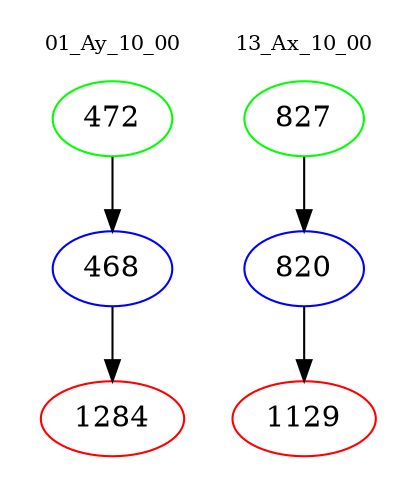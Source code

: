 digraph{
subgraph cluster_0 {
color = white
label = "01_Ay_10_00";
fontsize=10;
T0_472 [label="472", color="green"]
T0_472 -> T0_468 [color="black"]
T0_468 [label="468", color="blue"]
T0_468 -> T0_1284 [color="black"]
T0_1284 [label="1284", color="red"]
}
subgraph cluster_1 {
color = white
label = "13_Ax_10_00";
fontsize=10;
T1_827 [label="827", color="green"]
T1_827 -> T1_820 [color="black"]
T1_820 [label="820", color="blue"]
T1_820 -> T1_1129 [color="black"]
T1_1129 [label="1129", color="red"]
}
}
